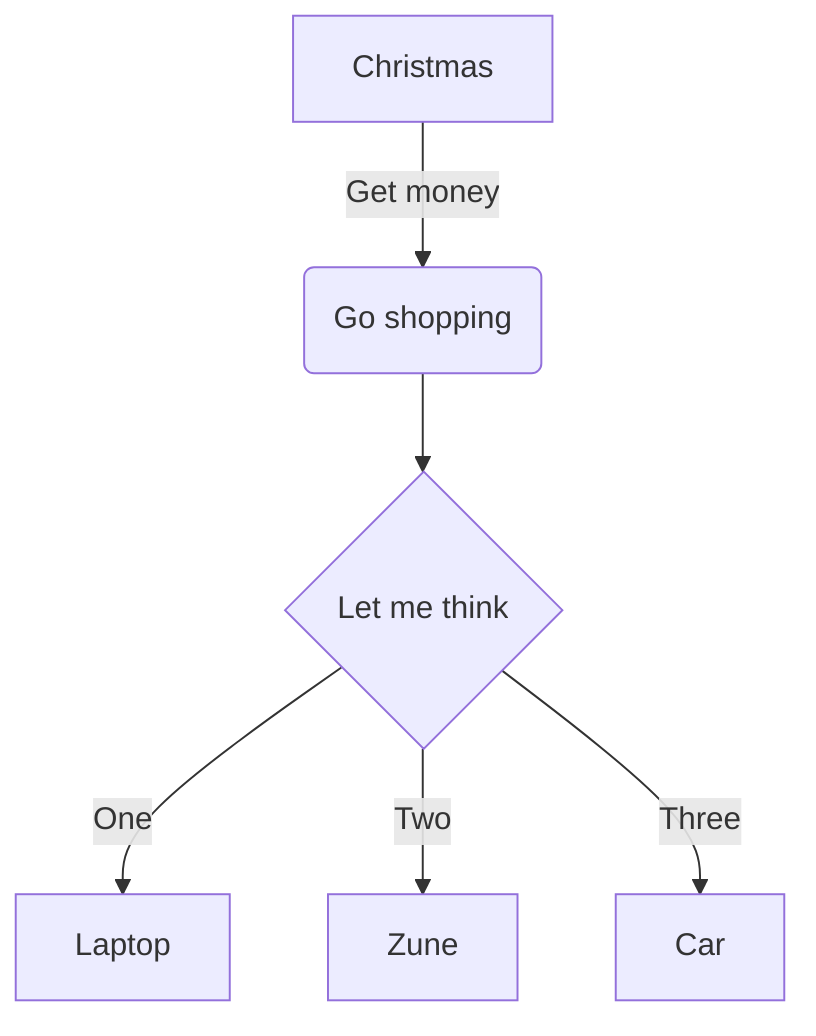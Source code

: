 graph TD
A[Christmas] -->|Get money| B(Go shopping)
B --> C{Let me think}
C -->|One| D[Laptop]
C -->|Two| E[Zune]
C -->|Three| F[Car]
